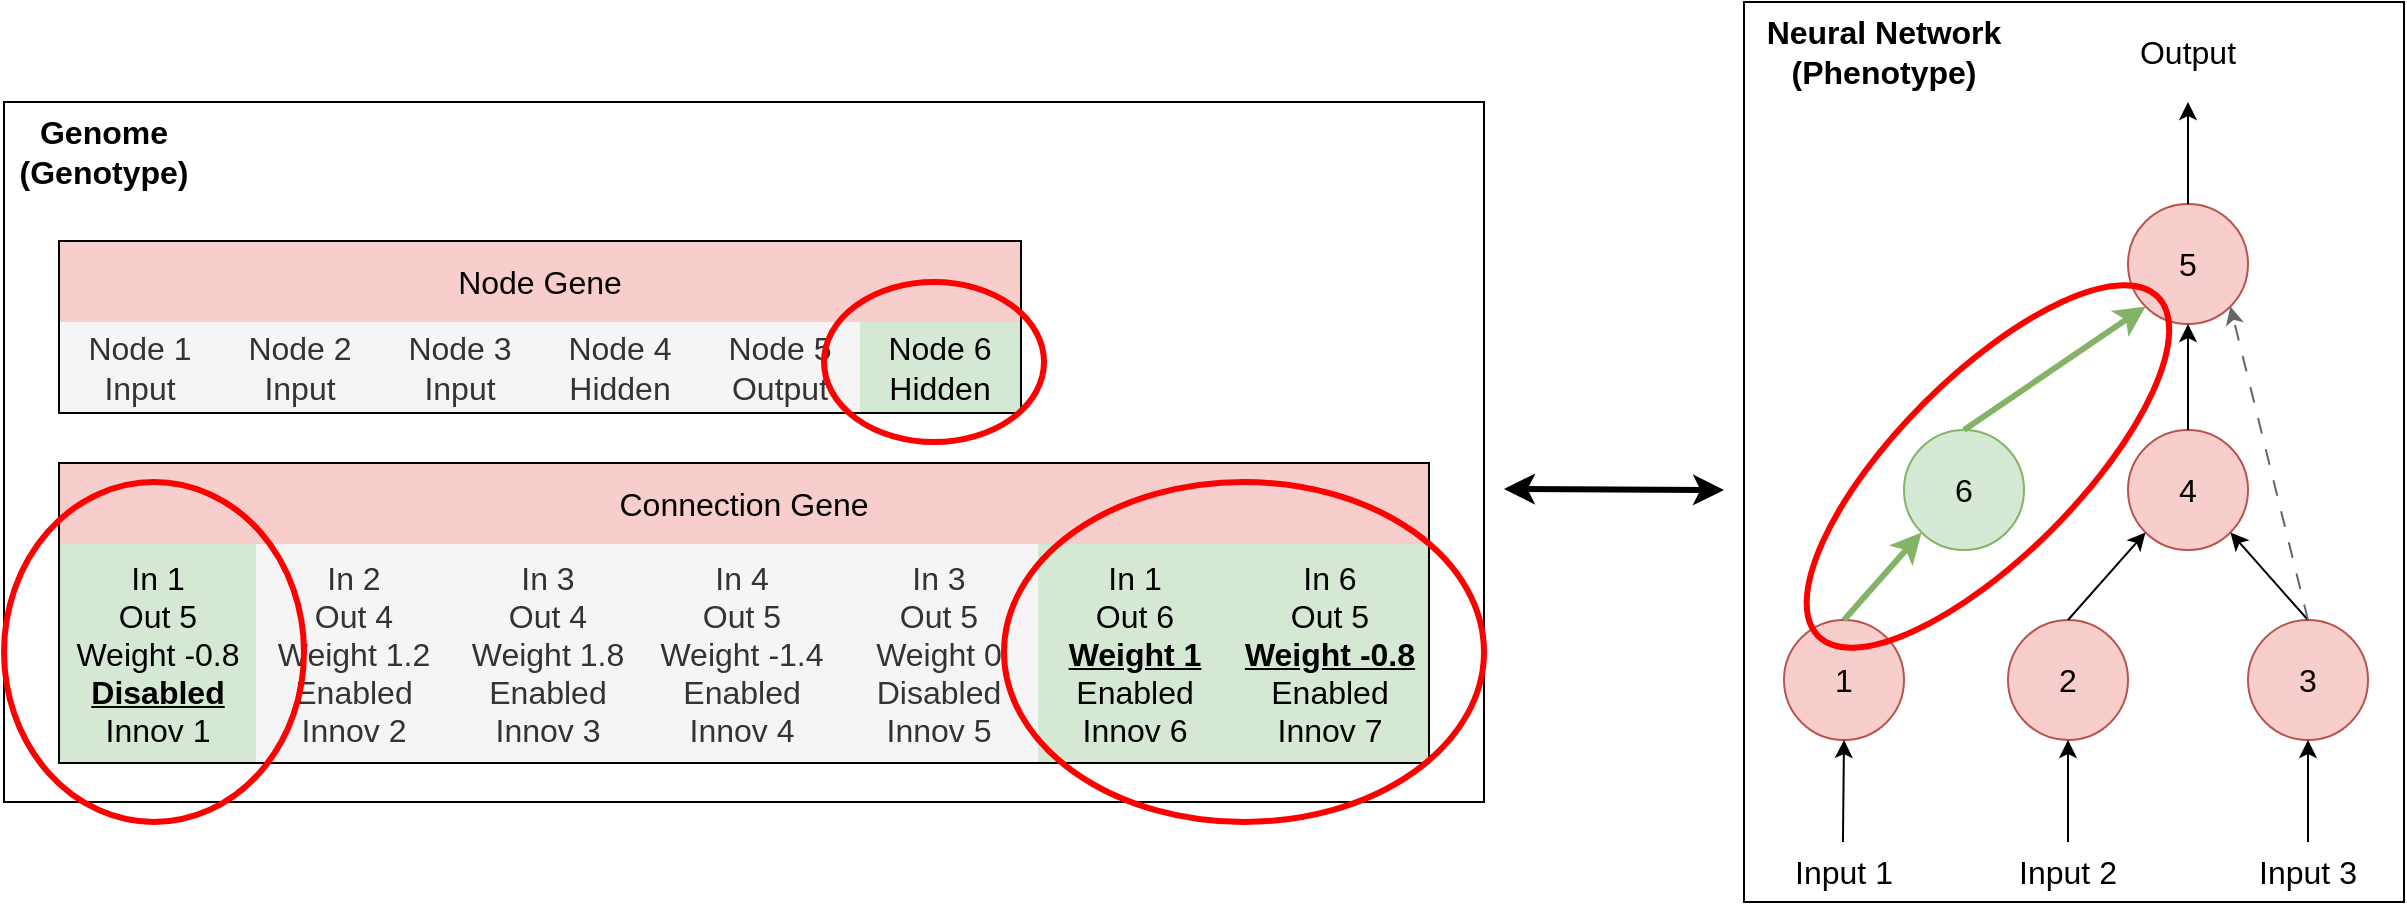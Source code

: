 <mxfile version="27.1.5">
  <diagram name="Page-1" id="YV9h9TjK9BBwD0EoSyPw">
    <mxGraphModel dx="3211" dy="1983" grid="1" gridSize="10" guides="1" tooltips="1" connect="1" arrows="1" fold="1" page="1" pageScale="1" pageWidth="850" pageHeight="1100" math="0" shadow="0">
      <root>
        <mxCell id="0" />
        <mxCell id="1" parent="0" />
        <mxCell id="MC8U4YQa0FiXzc1xEEIF-54" value="" style="rounded=0;whiteSpace=wrap;html=1;fillColor=none;" vertex="1" parent="1">
          <mxGeometry x="-260" y="-380" width="330" height="450" as="geometry" />
        </mxCell>
        <mxCell id="MC8U4YQa0FiXzc1xEEIF-3" style="edgeStyle=none;curved=1;rounded=0;orthogonalLoop=1;jettySize=auto;html=1;entryX=1;entryY=0.5;entryDx=0;entryDy=0;fontSize=16;startSize=8;endSize=8;" edge="1" parent="1">
          <mxGeometry relative="1" as="geometry">
            <mxPoint x="-116" y="58" as="sourcePoint" />
            <mxPoint x="-116" y="58" as="targetPoint" />
          </mxGeometry>
        </mxCell>
        <mxCell id="MC8U4YQa0FiXzc1xEEIF-4" value="4" style="ellipse;whiteSpace=wrap;html=1;fontSize=16;fillColor=#f8cecc;strokeColor=#b85450;" vertex="1" parent="1">
          <mxGeometry x="-68" y="-166" width="60" height="60" as="geometry" />
        </mxCell>
        <mxCell id="MC8U4YQa0FiXzc1xEEIF-5" value="2" style="ellipse;whiteSpace=wrap;html=1;fontSize=16;fillColor=#f8cecc;strokeColor=#b85450;" vertex="1" parent="1">
          <mxGeometry x="-128" y="-71" width="60" height="60" as="geometry" />
        </mxCell>
        <mxCell id="MC8U4YQa0FiXzc1xEEIF-8" value="5" style="ellipse;whiteSpace=wrap;html=1;fontSize=16;fillColor=#f8cecc;strokeColor=#b85450;" vertex="1" parent="1">
          <mxGeometry x="-68" y="-279" width="60" height="60" as="geometry" />
        </mxCell>
        <mxCell id="MC8U4YQa0FiXzc1xEEIF-11" value="3" style="ellipse;whiteSpace=wrap;html=1;fontSize=16;fillColor=#f8cecc;strokeColor=#b85450;" vertex="1" parent="1">
          <mxGeometry x="-8" y="-71" width="60" height="60" as="geometry" />
        </mxCell>
        <mxCell id="MC8U4YQa0FiXzc1xEEIF-13" value="" style="endArrow=classic;html=1;rounded=0;entryX=0.5;entryY=1;entryDx=0;entryDy=0;" edge="1" parent="1" target="MC8U4YQa0FiXzc1xEEIF-5">
          <mxGeometry width="50" height="50" relative="1" as="geometry">
            <mxPoint x="-98" y="40" as="sourcePoint" />
            <mxPoint x="-80" y="40" as="targetPoint" />
          </mxGeometry>
        </mxCell>
        <mxCell id="MC8U4YQa0FiXzc1xEEIF-15" value="" style="endArrow=classic;html=1;rounded=0;entryX=0;entryY=1;entryDx=0;entryDy=0;exitX=0.5;exitY=0;exitDx=0;exitDy=0;" edge="1" parent="1" source="MC8U4YQa0FiXzc1xEEIF-5" target="MC8U4YQa0FiXzc1xEEIF-4">
          <mxGeometry width="50" height="50" relative="1" as="geometry">
            <mxPoint x="-94" y="50" as="sourcePoint" />
            <mxPoint x="-94" y="-1" as="targetPoint" />
          </mxGeometry>
        </mxCell>
        <mxCell id="MC8U4YQa0FiXzc1xEEIF-16" value="" style="endArrow=classic;html=1;rounded=0;entryX=1;entryY=1;entryDx=0;entryDy=0;exitX=0.5;exitY=0;exitDx=0;exitDy=0;" edge="1" parent="1" source="MC8U4YQa0FiXzc1xEEIF-11" target="MC8U4YQa0FiXzc1xEEIF-4">
          <mxGeometry width="50" height="50" relative="1" as="geometry">
            <mxPoint x="-94" y="-61" as="sourcePoint" />
            <mxPoint x="-58" y="-105" as="targetPoint" />
          </mxGeometry>
        </mxCell>
        <mxCell id="MC8U4YQa0FiXzc1xEEIF-18" value="" style="endArrow=classic;html=1;rounded=0;entryX=0.5;entryY=1;entryDx=0;entryDy=0;exitX=0.5;exitY=0;exitDx=0;exitDy=0;" edge="1" parent="1" source="MC8U4YQa0FiXzc1xEEIF-4" target="MC8U4YQa0FiXzc1xEEIF-8">
          <mxGeometry width="50" height="50" relative="1" as="geometry">
            <mxPoint x="-94" y="-61" as="sourcePoint" />
            <mxPoint x="-58" y="-105" as="targetPoint" />
          </mxGeometry>
        </mxCell>
        <mxCell id="MC8U4YQa0FiXzc1xEEIF-19" value="" style="endArrow=classic;html=1;rounded=0;exitX=0.5;exitY=0;exitDx=0;exitDy=0;" edge="1" parent="1" source="MC8U4YQa0FiXzc1xEEIF-8">
          <mxGeometry width="50" height="50" relative="1" as="geometry">
            <mxPoint x="-47.5" y="-279" as="sourcePoint" />
            <mxPoint x="-38" y="-330" as="targetPoint" />
          </mxGeometry>
        </mxCell>
        <mxCell id="MC8U4YQa0FiXzc1xEEIF-20" value="" style="rounded=0;whiteSpace=wrap;html=1;fillColor=none;" vertex="1" parent="1">
          <mxGeometry x="-1130" y="-330" width="740" height="350" as="geometry" />
        </mxCell>
        <mxCell id="MC8U4YQa0FiXzc1xEEIF-21" value="" style="endArrow=classic;html=1;rounded=0;entryX=0.5;entryY=1;entryDx=0;entryDy=0;exitX=0.5;exitY=0;exitDx=0;exitDy=0;" edge="1" parent="1" source="MC8U4YQa0FiXzc1xEEIF-24" target="MC8U4YQa0FiXzc1xEEIF-11">
          <mxGeometry width="50" height="50" relative="1" as="geometry">
            <mxPoint x="21.6" y="40" as="sourcePoint" />
            <mxPoint x="21.6" y="-11" as="targetPoint" />
          </mxGeometry>
        </mxCell>
        <mxCell id="MC8U4YQa0FiXzc1xEEIF-22" value="Input 2" style="text;html=1;align=center;verticalAlign=middle;whiteSpace=wrap;rounded=0;fontSize=16;" vertex="1" parent="1">
          <mxGeometry x="-128" y="40" width="60" height="30" as="geometry" />
        </mxCell>
        <mxCell id="MC8U4YQa0FiXzc1xEEIF-24" value="Input 3" style="text;html=1;align=center;verticalAlign=middle;whiteSpace=wrap;rounded=0;fontSize=16;" vertex="1" parent="1">
          <mxGeometry x="-8" y="40" width="60" height="30" as="geometry" />
        </mxCell>
        <mxCell id="MC8U4YQa0FiXzc1xEEIF-25" value="Output" style="text;html=1;align=center;verticalAlign=middle;whiteSpace=wrap;rounded=0;fontSize=16;" vertex="1" parent="1">
          <mxGeometry x="-68" y="-370" width="60" height="30" as="geometry" />
        </mxCell>
        <mxCell id="MC8U4YQa0FiXzc1xEEIF-26" value="Genome (Genotype)" style="text;html=1;align=center;verticalAlign=middle;whiteSpace=wrap;rounded=0;fontSize=16;fontStyle=1" vertex="1" parent="1">
          <mxGeometry x="-1130" y="-320" width="100" height="30" as="geometry" />
        </mxCell>
        <mxCell id="MC8U4YQa0FiXzc1xEEIF-27" value="" style="shape=table;startSize=0;container=1;collapsible=0;childLayout=tableLayout;strokeWidth=2;swimlaneFillColor=none;" vertex="1" parent="1">
          <mxGeometry x="-1102" y="-260" width="480" height="85" as="geometry" />
        </mxCell>
        <mxCell id="MC8U4YQa0FiXzc1xEEIF-28" value="" style="shape=tableRow;horizontal=0;startSize=0;swimlaneHead=0;swimlaneBody=0;strokeColor=inherit;top=0;left=0;bottom=0;right=0;collapsible=0;dropTarget=0;fillColor=none;points=[[0,0.5],[1,0.5]];portConstraint=eastwest;" vertex="1" parent="MC8U4YQa0FiXzc1xEEIF-27">
          <mxGeometry width="480" height="40" as="geometry" />
        </mxCell>
        <mxCell id="MC8U4YQa0FiXzc1xEEIF-29" value="Node Gene" style="shape=partialRectangle;html=1;whiteSpace=wrap;connectable=0;strokeColor=inherit;overflow=hidden;fillColor=#f8cecc;top=0;left=0;bottom=0;right=0;pointerEvents=1;fontSize=16;rowspan=1;colspan=6;" vertex="1" parent="MC8U4YQa0FiXzc1xEEIF-28">
          <mxGeometry width="480" height="40" as="geometry">
            <mxRectangle width="80" height="40" as="alternateBounds" />
          </mxGeometry>
        </mxCell>
        <mxCell id="MC8U4YQa0FiXzc1xEEIF-71" style="shape=partialRectangle;html=1;whiteSpace=wrap;connectable=0;strokeColor=inherit;overflow=hidden;fillColor=#f8cecc;top=0;left=0;bottom=0;right=0;pointerEvents=1;fontSize=16;" vertex="1" visible="0" parent="MC8U4YQa0FiXzc1xEEIF-28">
          <mxGeometry x="80" width="80" height="40" as="geometry">
            <mxRectangle width="80" height="40" as="alternateBounds" />
          </mxGeometry>
        </mxCell>
        <mxCell id="MC8U4YQa0FiXzc1xEEIF-30" value="" style="shape=partialRectangle;html=1;whiteSpace=wrap;connectable=0;strokeColor=inherit;overflow=hidden;fillColor=none;top=0;left=0;bottom=0;right=0;pointerEvents=1;" vertex="1" visible="0" parent="MC8U4YQa0FiXzc1xEEIF-28">
          <mxGeometry x="160" width="80" height="40" as="geometry">
            <mxRectangle width="80" height="40" as="alternateBounds" />
          </mxGeometry>
        </mxCell>
        <mxCell id="MC8U4YQa0FiXzc1xEEIF-31" value="" style="shape=partialRectangle;html=1;whiteSpace=wrap;connectable=0;strokeColor=inherit;overflow=hidden;fillColor=none;top=0;left=0;bottom=0;right=0;pointerEvents=1;" vertex="1" visible="0" parent="MC8U4YQa0FiXzc1xEEIF-28">
          <mxGeometry x="240" width="80" height="40" as="geometry">
            <mxRectangle width="80" height="40" as="alternateBounds" />
          </mxGeometry>
        </mxCell>
        <mxCell id="MC8U4YQa0FiXzc1xEEIF-32" value="" style="shape=partialRectangle;html=1;whiteSpace=wrap;connectable=0;strokeColor=inherit;overflow=hidden;fillColor=none;top=0;left=0;bottom=0;right=0;pointerEvents=1;" vertex="1" visible="0" parent="MC8U4YQa0FiXzc1xEEIF-28">
          <mxGeometry x="320" width="80" height="40" as="geometry">
            <mxRectangle width="80" height="40" as="alternateBounds" />
          </mxGeometry>
        </mxCell>
        <mxCell id="MC8U4YQa0FiXzc1xEEIF-63" style="shape=partialRectangle;html=1;whiteSpace=wrap;connectable=0;strokeColor=inherit;overflow=hidden;fillColor=none;top=0;left=0;bottom=0;right=0;pointerEvents=1;" vertex="1" visible="0" parent="MC8U4YQa0FiXzc1xEEIF-28">
          <mxGeometry x="400" width="80" height="40" as="geometry">
            <mxRectangle width="80" height="40" as="alternateBounds" />
          </mxGeometry>
        </mxCell>
        <mxCell id="MC8U4YQa0FiXzc1xEEIF-33" value="" style="shape=tableRow;horizontal=0;startSize=0;swimlaneHead=0;swimlaneBody=0;strokeColor=inherit;top=0;left=0;bottom=0;right=0;collapsible=0;dropTarget=0;fillColor=none;points=[[0,0.5],[1,0.5]];portConstraint=eastwest;" vertex="1" parent="MC8U4YQa0FiXzc1xEEIF-27">
          <mxGeometry y="40" width="480" height="45" as="geometry" />
        </mxCell>
        <mxCell id="MC8U4YQa0FiXzc1xEEIF-34" value="&lt;div&gt;Node 1&lt;/div&gt;&lt;div&gt;Input&lt;/div&gt;" style="shape=partialRectangle;html=1;whiteSpace=wrap;connectable=0;strokeColor=inherit;overflow=hidden;fillColor=#f5f5f5;top=0;left=0;bottom=0;right=0;pointerEvents=1;fontSize=16;fontColor=#333333;" vertex="1" parent="MC8U4YQa0FiXzc1xEEIF-33">
          <mxGeometry width="80" height="45" as="geometry">
            <mxRectangle width="80" height="45" as="alternateBounds" />
          </mxGeometry>
        </mxCell>
        <mxCell id="MC8U4YQa0FiXzc1xEEIF-72" value="&lt;div&gt;Node 2&lt;/div&gt;&lt;div&gt;Input&lt;/div&gt;" style="shape=partialRectangle;html=1;whiteSpace=wrap;connectable=0;strokeColor=inherit;overflow=hidden;fillColor=#f5f5f5;top=0;left=0;bottom=0;right=0;pointerEvents=1;fontSize=16;fontColor=#333333;" vertex="1" parent="MC8U4YQa0FiXzc1xEEIF-33">
          <mxGeometry x="80" width="80" height="45" as="geometry">
            <mxRectangle width="80" height="45" as="alternateBounds" />
          </mxGeometry>
        </mxCell>
        <mxCell id="MC8U4YQa0FiXzc1xEEIF-35" value="&lt;div&gt;Node 3&lt;/div&gt;&lt;div&gt;Input&lt;/div&gt;" style="shape=partialRectangle;html=1;whiteSpace=wrap;connectable=0;strokeColor=inherit;overflow=hidden;fillColor=#f5f5f5;top=0;left=0;bottom=0;right=0;pointerEvents=1;fontSize=16;fontColor=#333333;" vertex="1" parent="MC8U4YQa0FiXzc1xEEIF-33">
          <mxGeometry x="160" width="80" height="45" as="geometry">
            <mxRectangle width="80" height="45" as="alternateBounds" />
          </mxGeometry>
        </mxCell>
        <mxCell id="MC8U4YQa0FiXzc1xEEIF-36" value="&lt;div&gt;Node 4&lt;/div&gt;&lt;div&gt;Hidden&lt;/div&gt;" style="shape=partialRectangle;html=1;whiteSpace=wrap;connectable=0;strokeColor=inherit;overflow=hidden;fillColor=#f5f5f5;top=0;left=0;bottom=0;right=0;pointerEvents=1;fontSize=16;fontColor=#333333;" vertex="1" parent="MC8U4YQa0FiXzc1xEEIF-33">
          <mxGeometry x="240" width="80" height="45" as="geometry">
            <mxRectangle width="80" height="45" as="alternateBounds" />
          </mxGeometry>
        </mxCell>
        <mxCell id="MC8U4YQa0FiXzc1xEEIF-37" value="&lt;div&gt;Node 5&lt;/div&gt;&lt;div&gt;Output&lt;/div&gt;" style="shape=partialRectangle;html=1;whiteSpace=wrap;connectable=0;strokeColor=inherit;overflow=hidden;fillColor=#f5f5f5;top=0;left=0;bottom=0;right=0;pointerEvents=1;fontSize=16;fontColor=#333333;" vertex="1" parent="MC8U4YQa0FiXzc1xEEIF-33">
          <mxGeometry x="320" width="80" height="45" as="geometry">
            <mxRectangle width="80" height="45" as="alternateBounds" />
          </mxGeometry>
        </mxCell>
        <mxCell id="MC8U4YQa0FiXzc1xEEIF-64" value="&lt;div&gt;Node 6&lt;/div&gt;&lt;div&gt;Hidden&lt;/div&gt;" style="shape=partialRectangle;html=1;whiteSpace=wrap;connectable=0;strokeColor=#82b366;overflow=hidden;fillColor=#d5e8d4;top=0;left=0;bottom=0;right=0;pointerEvents=1;fontSize=16;" vertex="1" parent="MC8U4YQa0FiXzc1xEEIF-33">
          <mxGeometry x="400" width="80" height="45" as="geometry">
            <mxRectangle width="80" height="45" as="alternateBounds" />
          </mxGeometry>
        </mxCell>
        <mxCell id="MC8U4YQa0FiXzc1xEEIF-38" value="" style="shape=table;startSize=0;container=1;collapsible=0;childLayout=tableLayout;strokeWidth=2;swimlaneFillColor=none;" vertex="1" parent="1">
          <mxGeometry x="-1102" y="-149" width="684" height="149" as="geometry" />
        </mxCell>
        <mxCell id="MC8U4YQa0FiXzc1xEEIF-39" value="" style="shape=tableRow;horizontal=0;startSize=0;swimlaneHead=0;swimlaneBody=0;strokeColor=inherit;top=0;left=0;bottom=0;right=0;collapsible=0;dropTarget=0;fillColor=none;points=[[0,0.5],[1,0.5]];portConstraint=eastwest;" vertex="1" parent="MC8U4YQa0FiXzc1xEEIF-38">
          <mxGeometry width="684" height="40" as="geometry" />
        </mxCell>
        <mxCell id="MC8U4YQa0FiXzc1xEEIF-40" value="Connection Gene" style="shape=partialRectangle;html=1;whiteSpace=wrap;connectable=0;strokeColor=inherit;overflow=hidden;fillColor=#f8cecc;top=0;left=0;bottom=0;right=0;pointerEvents=1;fontSize=16;rowspan=1;colspan=7;" vertex="1" parent="MC8U4YQa0FiXzc1xEEIF-39">
          <mxGeometry width="684" height="40" as="geometry">
            <mxRectangle width="98" height="40" as="alternateBounds" />
          </mxGeometry>
        </mxCell>
        <mxCell id="MC8U4YQa0FiXzc1xEEIF-41" value="" style="shape=partialRectangle;html=1;whiteSpace=wrap;connectable=0;strokeColor=inherit;overflow=hidden;fillColor=none;top=0;left=0;bottom=0;right=0;pointerEvents=1;" vertex="1" visible="0" parent="MC8U4YQa0FiXzc1xEEIF-39">
          <mxGeometry x="98" width="98" height="40" as="geometry">
            <mxRectangle width="98" height="40" as="alternateBounds" />
          </mxGeometry>
        </mxCell>
        <mxCell id="MC8U4YQa0FiXzc1xEEIF-42" value="" style="shape=partialRectangle;html=1;whiteSpace=wrap;connectable=0;strokeColor=inherit;overflow=hidden;fillColor=none;top=0;left=0;bottom=0;right=0;pointerEvents=1;" vertex="1" visible="0" parent="MC8U4YQa0FiXzc1xEEIF-39">
          <mxGeometry x="196" width="96" height="40" as="geometry">
            <mxRectangle width="96" height="40" as="alternateBounds" />
          </mxGeometry>
        </mxCell>
        <mxCell id="MC8U4YQa0FiXzc1xEEIF-43" value="" style="shape=partialRectangle;html=1;whiteSpace=wrap;connectable=0;strokeColor=inherit;overflow=hidden;fillColor=none;top=0;left=0;bottom=0;right=0;pointerEvents=1;" vertex="1" visible="0" parent="MC8U4YQa0FiXzc1xEEIF-39">
          <mxGeometry x="292" width="98" height="40" as="geometry">
            <mxRectangle width="98" height="40" as="alternateBounds" />
          </mxGeometry>
        </mxCell>
        <mxCell id="MC8U4YQa0FiXzc1xEEIF-49" style="shape=partialRectangle;html=1;whiteSpace=wrap;connectable=0;strokeColor=inherit;overflow=hidden;fillColor=none;top=0;left=0;bottom=0;right=0;pointerEvents=1;" vertex="1" visible="0" parent="MC8U4YQa0FiXzc1xEEIF-39">
          <mxGeometry x="390" width="99" height="40" as="geometry">
            <mxRectangle width="99" height="40" as="alternateBounds" />
          </mxGeometry>
        </mxCell>
        <mxCell id="MC8U4YQa0FiXzc1xEEIF-67" style="shape=partialRectangle;html=1;whiteSpace=wrap;connectable=0;strokeColor=inherit;overflow=hidden;fillColor=none;top=0;left=0;bottom=0;right=0;pointerEvents=1;" vertex="1" visible="0" parent="MC8U4YQa0FiXzc1xEEIF-39">
          <mxGeometry x="489" width="97" height="40" as="geometry">
            <mxRectangle width="97" height="40" as="alternateBounds" />
          </mxGeometry>
        </mxCell>
        <mxCell id="MC8U4YQa0FiXzc1xEEIF-73" style="shape=partialRectangle;html=1;whiteSpace=wrap;connectable=0;strokeColor=inherit;overflow=hidden;fillColor=none;top=0;left=0;bottom=0;right=0;pointerEvents=1;" vertex="1" visible="0" parent="MC8U4YQa0FiXzc1xEEIF-39">
          <mxGeometry x="586" width="98" height="40" as="geometry">
            <mxRectangle width="98" height="40" as="alternateBounds" />
          </mxGeometry>
        </mxCell>
        <mxCell id="MC8U4YQa0FiXzc1xEEIF-44" value="" style="shape=tableRow;horizontal=0;startSize=0;swimlaneHead=0;swimlaneBody=0;strokeColor=inherit;top=0;left=0;bottom=0;right=0;collapsible=0;dropTarget=0;fillColor=none;points=[[0,0.5],[1,0.5]];portConstraint=eastwest;" vertex="1" parent="MC8U4YQa0FiXzc1xEEIF-38">
          <mxGeometry y="40" width="684" height="109" as="geometry" />
        </mxCell>
        <mxCell id="MC8U4YQa0FiXzc1xEEIF-45" value="&lt;div&gt;In 1&lt;/div&gt;&lt;div&gt;Out 5&lt;/div&gt;&lt;div&gt;Weight -0.8&lt;/div&gt;&lt;div&gt;&lt;b&gt;&lt;u&gt;Disabled&lt;/u&gt;&lt;/b&gt;&lt;/div&gt;&lt;div&gt;Innov 1&lt;/div&gt;" style="shape=partialRectangle;html=1;whiteSpace=wrap;connectable=0;strokeColor=#82b366;overflow=hidden;fillColor=#d5e8d4;top=0;left=0;bottom=0;right=0;pointerEvents=1;fontSize=16;" vertex="1" parent="MC8U4YQa0FiXzc1xEEIF-44">
          <mxGeometry width="98" height="109" as="geometry">
            <mxRectangle width="98" height="109" as="alternateBounds" />
          </mxGeometry>
        </mxCell>
        <mxCell id="MC8U4YQa0FiXzc1xEEIF-46" value="&lt;div&gt;In 2&lt;/div&gt;&lt;div&gt;Out 4&lt;/div&gt;&lt;div&gt;Weight 1.2&lt;/div&gt;&lt;div&gt;Enabled&lt;/div&gt;&lt;div&gt;Innov 2&lt;/div&gt;" style="shape=partialRectangle;html=1;whiteSpace=wrap;connectable=0;strokeColor=inherit;overflow=hidden;fillColor=#f5f5f5;top=0;left=0;bottom=0;right=0;pointerEvents=1;fontSize=16;fontColor=#333333;" vertex="1" parent="MC8U4YQa0FiXzc1xEEIF-44">
          <mxGeometry x="98" width="98" height="109" as="geometry">
            <mxRectangle width="98" height="109" as="alternateBounds" />
          </mxGeometry>
        </mxCell>
        <mxCell id="MC8U4YQa0FiXzc1xEEIF-47" value="&lt;div&gt;In 3&lt;/div&gt;&lt;div&gt;Out 4&lt;/div&gt;&lt;div&gt;Weight 1.8&lt;/div&gt;&lt;div&gt;Enabled&lt;/div&gt;&lt;div&gt;Innov 3&lt;/div&gt;" style="shape=partialRectangle;html=1;whiteSpace=wrap;connectable=0;strokeColor=inherit;overflow=hidden;fillColor=#f5f5f5;top=0;left=0;bottom=0;right=0;pointerEvents=1;fontSize=16;fontColor=#333333;" vertex="1" parent="MC8U4YQa0FiXzc1xEEIF-44">
          <mxGeometry x="196" width="96" height="109" as="geometry">
            <mxRectangle width="96" height="109" as="alternateBounds" />
          </mxGeometry>
        </mxCell>
        <mxCell id="MC8U4YQa0FiXzc1xEEIF-48" value="&lt;div&gt;In 4&lt;/div&gt;&lt;div&gt;Out 5&lt;/div&gt;&lt;div&gt;Weight -1.4&lt;/div&gt;&lt;div&gt;Enabled&lt;/div&gt;&lt;div&gt;Innov 4&lt;/div&gt;" style="shape=partialRectangle;html=1;whiteSpace=wrap;connectable=0;strokeColor=inherit;overflow=hidden;fillColor=#f5f5f5;top=0;left=0;bottom=0;right=0;pointerEvents=1;fontSize=16;fontColor=#333333;" vertex="1" parent="MC8U4YQa0FiXzc1xEEIF-44">
          <mxGeometry x="292" width="98" height="109" as="geometry">
            <mxRectangle width="98" height="109" as="alternateBounds" />
          </mxGeometry>
        </mxCell>
        <mxCell id="MC8U4YQa0FiXzc1xEEIF-50" value="&lt;div&gt;In 3&lt;/div&gt;&lt;div&gt;Out 5&lt;/div&gt;&lt;div&gt;Weight 0&lt;/div&gt;&lt;div&gt;Disabled&lt;/div&gt;&lt;div&gt;Innov 5&lt;/div&gt;" style="shape=partialRectangle;html=1;whiteSpace=wrap;connectable=0;strokeColor=inherit;overflow=hidden;fillColor=#f5f5f5;top=0;left=0;bottom=0;right=0;pointerEvents=1;fontSize=16;fontColor=#333333;" vertex="1" parent="MC8U4YQa0FiXzc1xEEIF-44">
          <mxGeometry x="390" width="99" height="109" as="geometry">
            <mxRectangle width="99" height="109" as="alternateBounds" />
          </mxGeometry>
        </mxCell>
        <mxCell id="MC8U4YQa0FiXzc1xEEIF-68" value="&lt;div&gt;In 1&lt;/div&gt;&lt;div&gt;Out 6&lt;/div&gt;&lt;div&gt;&lt;b&gt;&lt;u&gt;Weight 1&lt;/u&gt;&lt;/b&gt;&lt;/div&gt;&lt;div&gt;Enabled&lt;/div&gt;&lt;div&gt;Innov 6&lt;/div&gt;" style="shape=partialRectangle;html=1;whiteSpace=wrap;connectable=0;strokeColor=#82b366;overflow=hidden;fillColor=#d5e8d4;top=0;left=0;bottom=0;right=0;pointerEvents=1;fontSize=16;" vertex="1" parent="MC8U4YQa0FiXzc1xEEIF-44">
          <mxGeometry x="489" width="97" height="109" as="geometry">
            <mxRectangle width="97" height="109" as="alternateBounds" />
          </mxGeometry>
        </mxCell>
        <mxCell id="MC8U4YQa0FiXzc1xEEIF-74" value="&lt;div&gt;In 6&lt;/div&gt;&lt;div&gt;Out 5&lt;/div&gt;&lt;div&gt;&lt;b&gt;&lt;u&gt;Weight -0.8&lt;/u&gt;&lt;/b&gt;&lt;/div&gt;&lt;div&gt;Enabled&lt;/div&gt;&lt;div&gt;Innov 7&lt;/div&gt;" style="shape=partialRectangle;html=1;whiteSpace=wrap;connectable=0;strokeColor=#82b366;overflow=hidden;fillColor=#d5e8d4;top=0;left=0;bottom=0;right=0;pointerEvents=1;fontSize=16;" vertex="1" parent="MC8U4YQa0FiXzc1xEEIF-44">
          <mxGeometry x="586" width="98" height="109" as="geometry">
            <mxRectangle width="98" height="109" as="alternateBounds" />
          </mxGeometry>
        </mxCell>
        <mxCell id="MC8U4YQa0FiXzc1xEEIF-51" value="" style="endArrow=classic;html=1;rounded=0;exitX=0.5;exitY=0;exitDx=0;exitDy=0;entryX=1;entryY=1;entryDx=0;entryDy=0;dashed=1;fillColor=#f5f5f5;strokeColor=#666666;dashPattern=8 8;" edge="1" parent="1" source="MC8U4YQa0FiXzc1xEEIF-11" target="MC8U4YQa0FiXzc1xEEIF-8">
          <mxGeometry width="50" height="50" relative="1" as="geometry">
            <mxPoint x="-100" y="-140" as="sourcePoint" />
            <mxPoint x="-50" y="-190" as="targetPoint" />
          </mxGeometry>
        </mxCell>
        <mxCell id="MC8U4YQa0FiXzc1xEEIF-55" value="Neural Network (Phenotype)" style="text;html=1;align=center;verticalAlign=middle;whiteSpace=wrap;rounded=0;fontSize=16;fontStyle=1" vertex="1" parent="1">
          <mxGeometry x="-260" y="-375" width="140" height="40" as="geometry" />
        </mxCell>
        <mxCell id="MC8U4YQa0FiXzc1xEEIF-56" value="" style="endArrow=classic;startArrow=classic;html=1;rounded=0;strokeWidth=3;" edge="1" parent="1">
          <mxGeometry width="50" height="50" relative="1" as="geometry">
            <mxPoint x="-380" y="-136.53" as="sourcePoint" />
            <mxPoint x="-270" y="-136" as="targetPoint" />
          </mxGeometry>
        </mxCell>
        <mxCell id="MC8U4YQa0FiXzc1xEEIF-59" value="1" style="ellipse;whiteSpace=wrap;html=1;fontSize=16;fillColor=#f8cecc;strokeColor=#b85450;" vertex="1" parent="1">
          <mxGeometry x="-240" y="-71" width="60" height="60" as="geometry" />
        </mxCell>
        <mxCell id="MC8U4YQa0FiXzc1xEEIF-60" value="" style="endArrow=classic;html=1;rounded=0;entryX=0.5;entryY=1;entryDx=0;entryDy=0;" edge="1" parent="1" target="MC8U4YQa0FiXzc1xEEIF-59">
          <mxGeometry width="50" height="50" relative="1" as="geometry">
            <mxPoint x="-210.53" y="40" as="sourcePoint" />
            <mxPoint x="-210.53" y="-11" as="targetPoint" />
          </mxGeometry>
        </mxCell>
        <mxCell id="MC8U4YQa0FiXzc1xEEIF-61" value="Input 1" style="text;html=1;align=center;verticalAlign=middle;whiteSpace=wrap;rounded=0;fontSize=16;" vertex="1" parent="1">
          <mxGeometry x="-240" y="40" width="60" height="30" as="geometry" />
        </mxCell>
        <mxCell id="MC8U4YQa0FiXzc1xEEIF-62" value="" style="endArrow=classic;html=1;rounded=0;entryX=0;entryY=1;entryDx=0;entryDy=0;exitX=0.5;exitY=0;exitDx=0;exitDy=0;fillColor=#d5e8d4;strokeColor=#82b366;strokeWidth=3;" edge="1" parent="1" source="MC8U4YQa0FiXzc1xEEIF-59" target="MC8U4YQa0FiXzc1xEEIF-75">
          <mxGeometry width="50" height="50" relative="1" as="geometry">
            <mxPoint x="-88" y="-61" as="sourcePoint" />
            <mxPoint x="-49" y="-218" as="targetPoint" />
          </mxGeometry>
        </mxCell>
        <mxCell id="MC8U4YQa0FiXzc1xEEIF-69" value="" style="ellipse;whiteSpace=wrap;html=1;fillColor=none;strokeColor=light-dark(#FF0000,#EDEDED);strokeWidth=3;" vertex="1" parent="1">
          <mxGeometry x="-1130" y="-140" width="150" height="170" as="geometry" />
        </mxCell>
        <mxCell id="MC8U4YQa0FiXzc1xEEIF-70" value="" style="ellipse;whiteSpace=wrap;html=1;fillColor=none;strokeColor=light-dark(#FF0000,#EDEDED);strokeWidth=3;rotation=45;" vertex="1" parent="1">
          <mxGeometry x="-183.04" y="-267.78" width="90" height="240" as="geometry" />
        </mxCell>
        <mxCell id="MC8U4YQa0FiXzc1xEEIF-75" value="6" style="ellipse;whiteSpace=wrap;html=1;fontSize=16;fillColor=#d5e8d4;strokeColor=#82b366;" vertex="1" parent="1">
          <mxGeometry x="-180" y="-166" width="60" height="60" as="geometry" />
        </mxCell>
        <mxCell id="MC8U4YQa0FiXzc1xEEIF-76" value="" style="endArrow=classic;html=1;rounded=0;entryX=0;entryY=1;entryDx=0;entryDy=0;exitX=0.5;exitY=0;exitDx=0;exitDy=0;fillColor=#d5e8d4;strokeColor=#82b366;strokeWidth=3;" edge="1" parent="1" source="MC8U4YQa0FiXzc1xEEIF-75" target="MC8U4YQa0FiXzc1xEEIF-8">
          <mxGeometry width="50" height="50" relative="1" as="geometry">
            <mxPoint x="-200" y="-61" as="sourcePoint" />
            <mxPoint x="-161" y="-105" as="targetPoint" />
          </mxGeometry>
        </mxCell>
        <mxCell id="MC8U4YQa0FiXzc1xEEIF-78" value="" style="ellipse;whiteSpace=wrap;html=1;fillColor=none;strokeColor=light-dark(#FF0000,#EDEDED);strokeWidth=3;" vertex="1" parent="1">
          <mxGeometry x="-630" y="-140" width="240" height="170" as="geometry" />
        </mxCell>
        <mxCell id="MC8U4YQa0FiXzc1xEEIF-79" value="" style="ellipse;whiteSpace=wrap;html=1;fillColor=none;strokeColor=light-dark(#FF0000,#EDEDED);strokeWidth=3;" vertex="1" parent="1">
          <mxGeometry x="-720" y="-240" width="110" height="80" as="geometry" />
        </mxCell>
      </root>
    </mxGraphModel>
  </diagram>
</mxfile>
